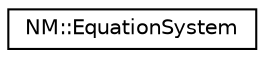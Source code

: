 digraph "Graphical Class Hierarchy"
{
 // LATEX_PDF_SIZE
  edge [fontname="Helvetica",fontsize="10",labelfontname="Helvetica",labelfontsize="10"];
  node [fontname="Helvetica",fontsize="10",shape=record];
  rankdir="LR";
  Node0 [label="NM::EquationSystem",height=0.2,width=0.4,color="black", fillcolor="white", style="filled",URL="$class_n_m_1_1_equation_system.html",tooltip=" "];
}
